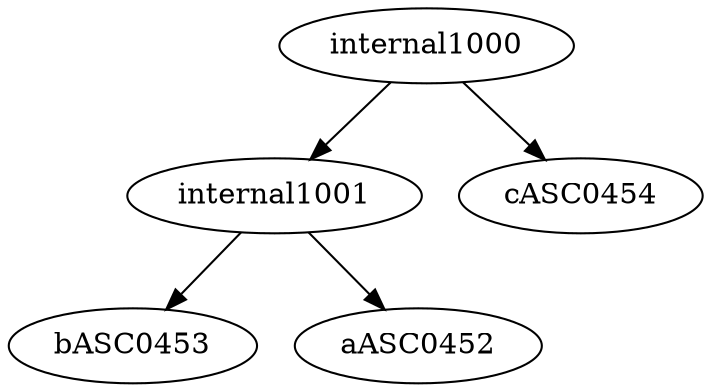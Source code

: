 strict digraph G1 {
internal1001 -> bASC0453
internal1001 -> aASC0452
internal1000 -> cASC0454
internal1000 -> internal1001
}